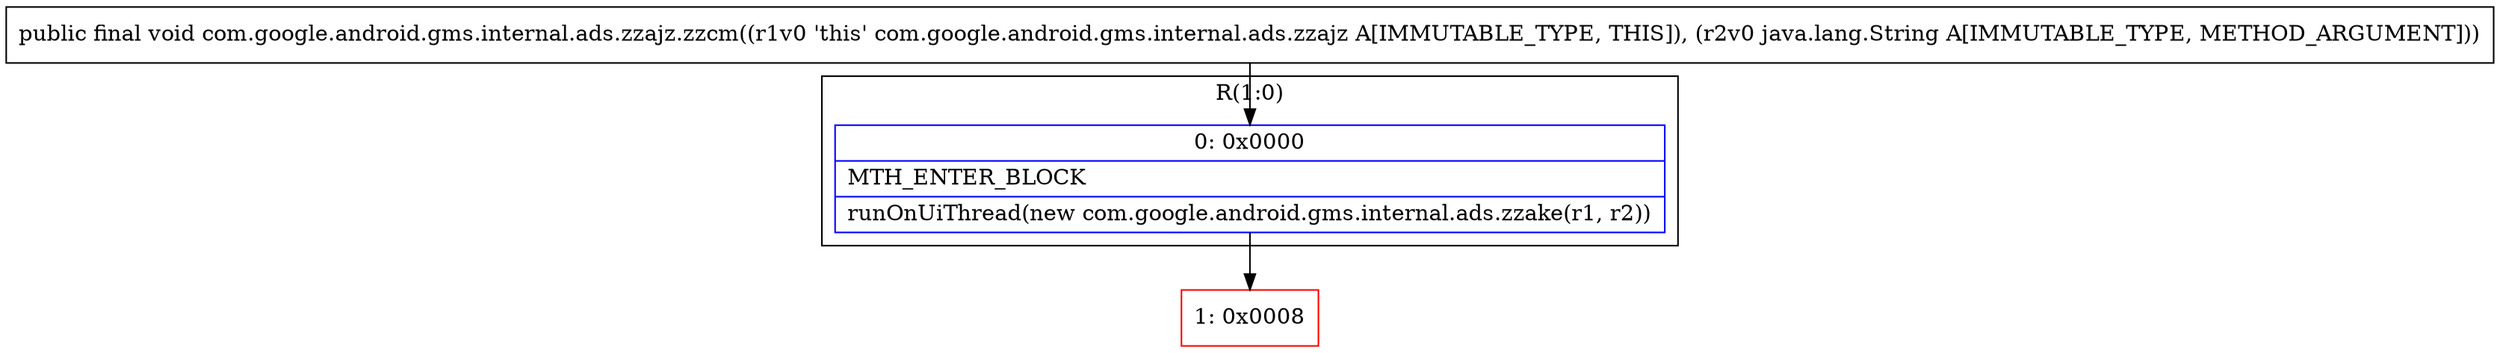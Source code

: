 digraph "CFG forcom.google.android.gms.internal.ads.zzajz.zzcm(Ljava\/lang\/String;)V" {
subgraph cluster_Region_1789390259 {
label = "R(1:0)";
node [shape=record,color=blue];
Node_0 [shape=record,label="{0\:\ 0x0000|MTH_ENTER_BLOCK\l|runOnUiThread(new com.google.android.gms.internal.ads.zzake(r1, r2))\l}"];
}
Node_1 [shape=record,color=red,label="{1\:\ 0x0008}"];
MethodNode[shape=record,label="{public final void com.google.android.gms.internal.ads.zzajz.zzcm((r1v0 'this' com.google.android.gms.internal.ads.zzajz A[IMMUTABLE_TYPE, THIS]), (r2v0 java.lang.String A[IMMUTABLE_TYPE, METHOD_ARGUMENT])) }"];
MethodNode -> Node_0;
Node_0 -> Node_1;
}


